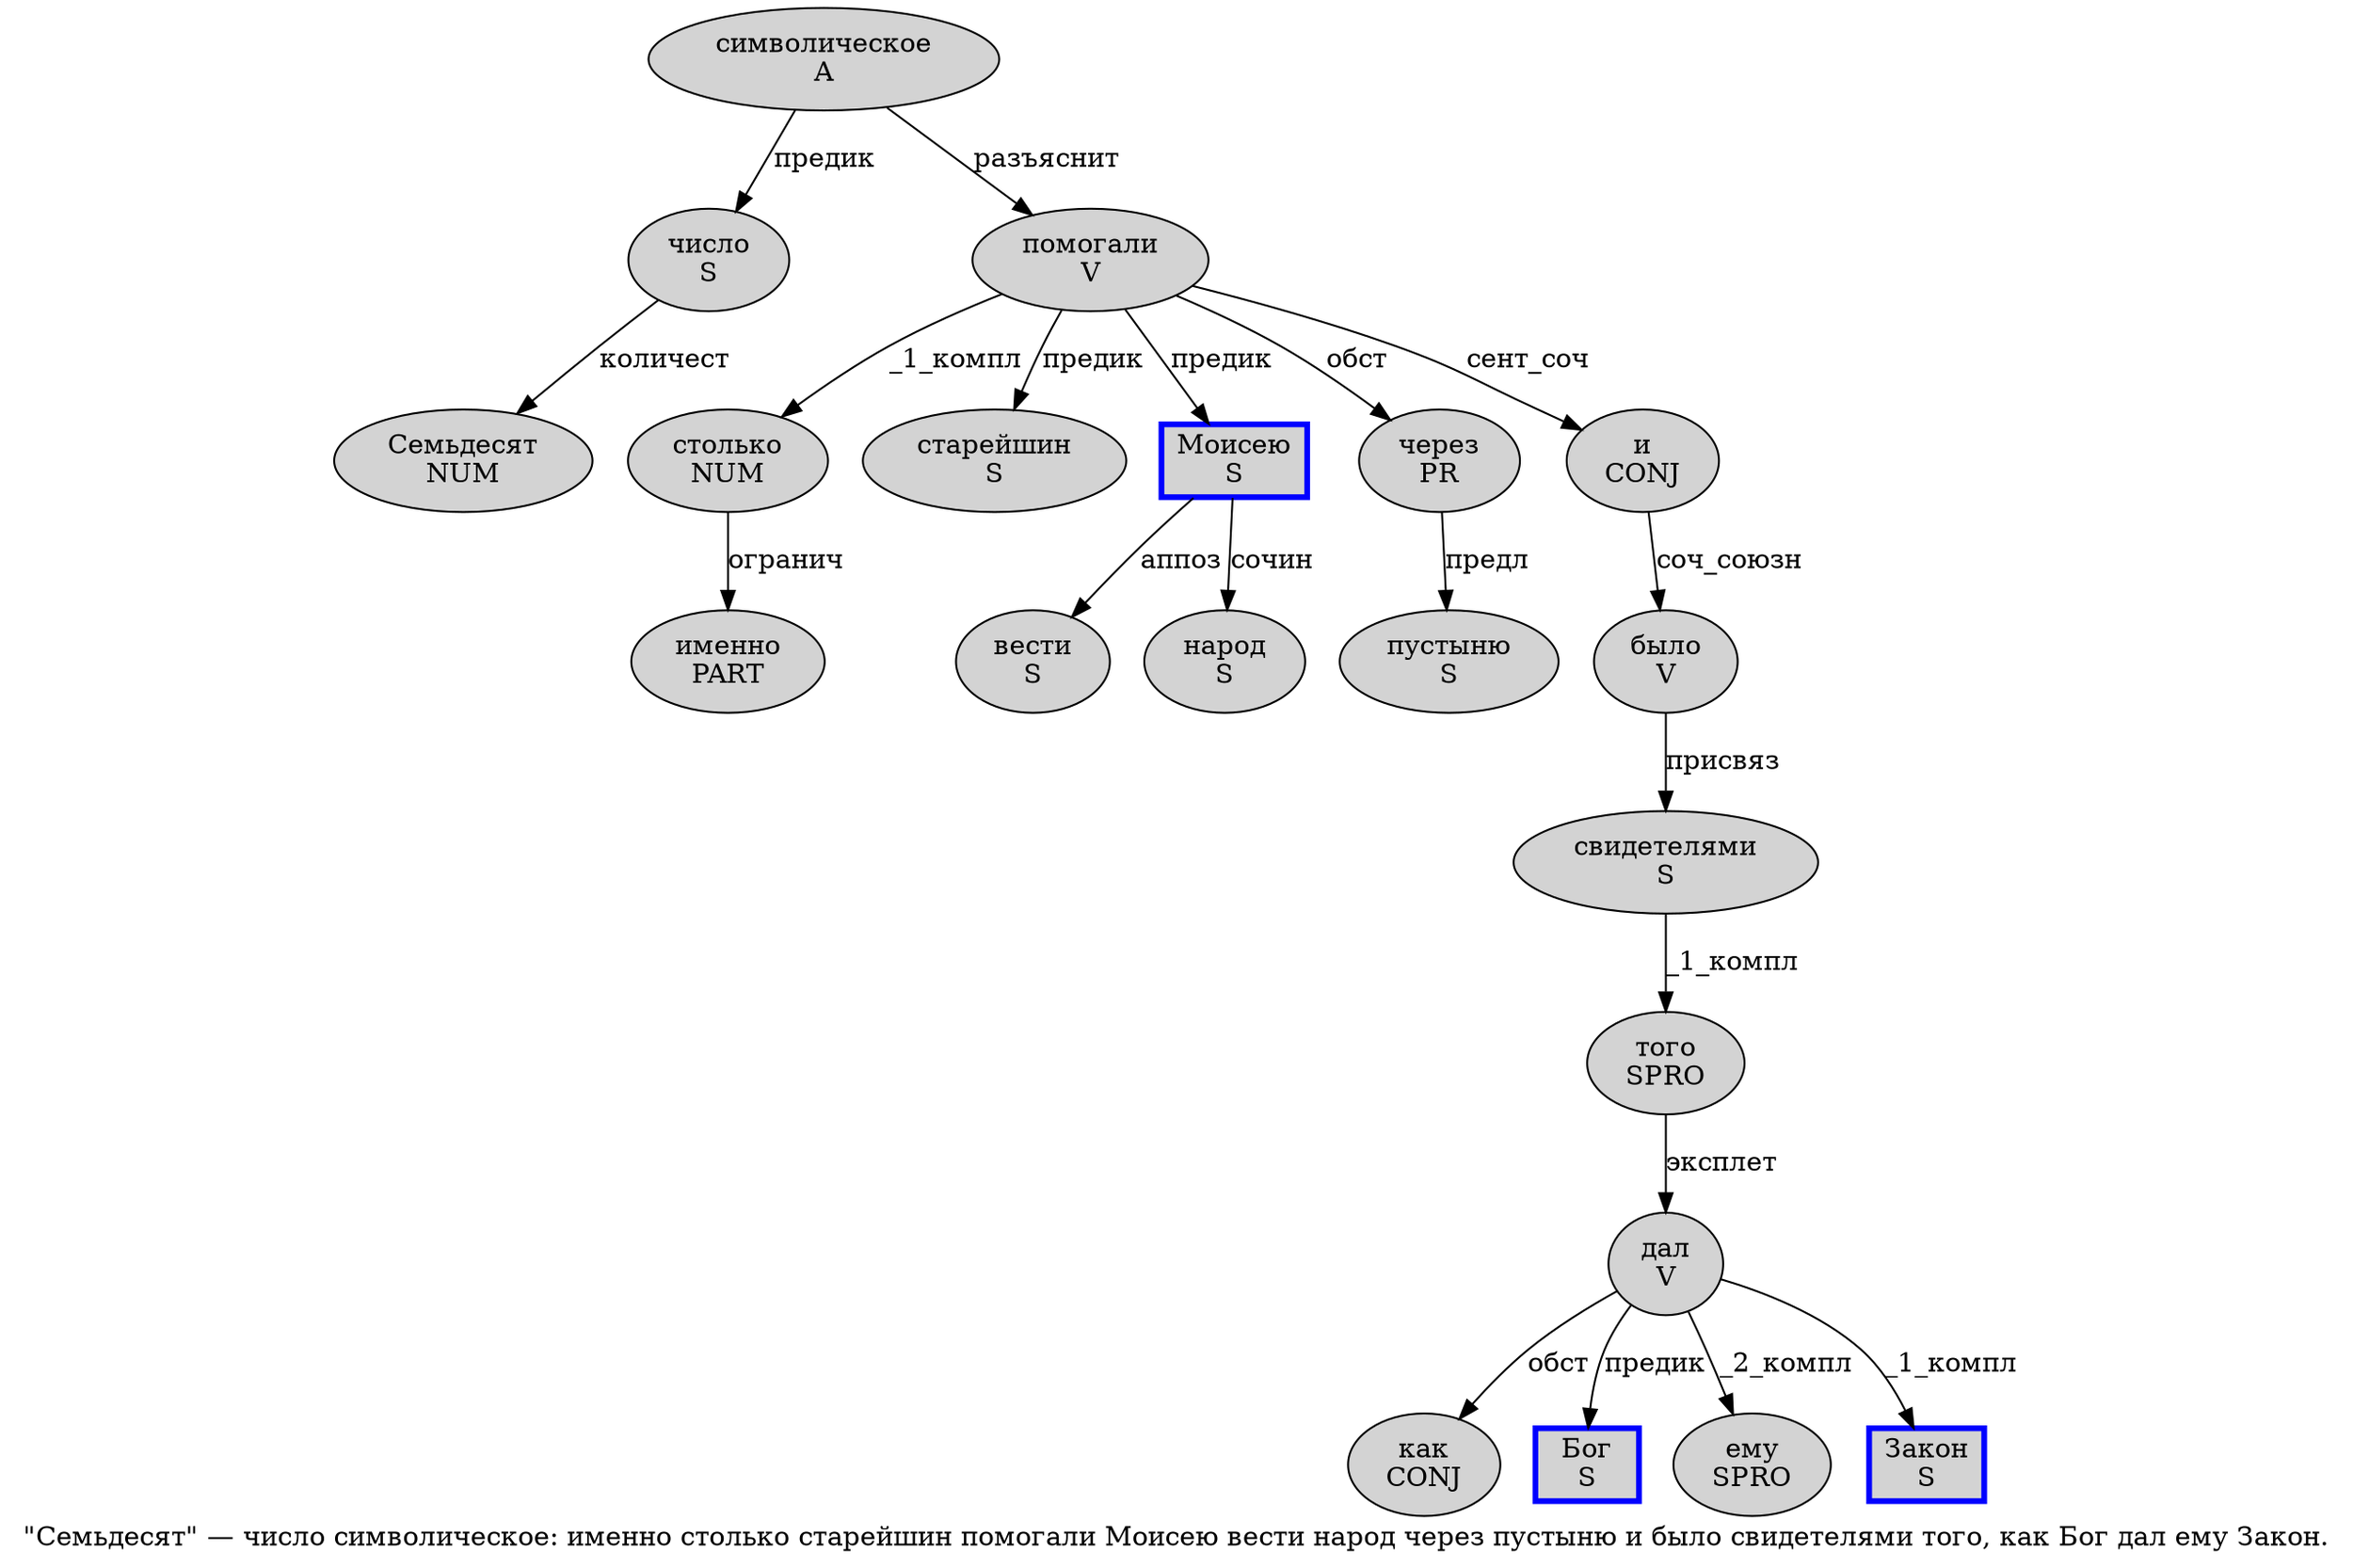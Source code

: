 digraph SENTENCE_548 {
	graph [label="\"Семьдесят\" — число символическое: именно столько старейшин помогали Моисею вести народ через пустыню и было свидетелями того, как Бог дал ему Закон."]
	node [style=filled]
		1 [label="Семьдесят
NUM" color="" fillcolor=lightgray penwidth=1 shape=ellipse]
		4 [label="число
S" color="" fillcolor=lightgray penwidth=1 shape=ellipse]
		5 [label="символическое
A" color="" fillcolor=lightgray penwidth=1 shape=ellipse]
		7 [label="именно
PART" color="" fillcolor=lightgray penwidth=1 shape=ellipse]
		8 [label="столько
NUM" color="" fillcolor=lightgray penwidth=1 shape=ellipse]
		9 [label="старейшин
S" color="" fillcolor=lightgray penwidth=1 shape=ellipse]
		10 [label="помогали
V" color="" fillcolor=lightgray penwidth=1 shape=ellipse]
		11 [label="Моисею
S" color=blue fillcolor=lightgray penwidth=3 shape=box]
		12 [label="вести
S" color="" fillcolor=lightgray penwidth=1 shape=ellipse]
		13 [label="народ
S" color="" fillcolor=lightgray penwidth=1 shape=ellipse]
		14 [label="через
PR" color="" fillcolor=lightgray penwidth=1 shape=ellipse]
		15 [label="пустыню
S" color="" fillcolor=lightgray penwidth=1 shape=ellipse]
		16 [label="и
CONJ" color="" fillcolor=lightgray penwidth=1 shape=ellipse]
		17 [label="было
V" color="" fillcolor=lightgray penwidth=1 shape=ellipse]
		18 [label="свидетелями
S" color="" fillcolor=lightgray penwidth=1 shape=ellipse]
		19 [label="того
SPRO" color="" fillcolor=lightgray penwidth=1 shape=ellipse]
		21 [label="как
CONJ" color="" fillcolor=lightgray penwidth=1 shape=ellipse]
		22 [label="Бог
S" color=blue fillcolor=lightgray penwidth=3 shape=box]
		23 [label="дал
V" color="" fillcolor=lightgray penwidth=1 shape=ellipse]
		24 [label="ему
SPRO" color="" fillcolor=lightgray penwidth=1 shape=ellipse]
		25 [label="Закон
S" color=blue fillcolor=lightgray penwidth=3 shape=box]
			11 -> 12 [label="аппоз"]
			11 -> 13 [label="сочин"]
			14 -> 15 [label="предл"]
			5 -> 4 [label="предик"]
			5 -> 10 [label="разъяснит"]
			16 -> 17 [label="соч_союзн"]
			4 -> 1 [label="количест"]
			23 -> 21 [label="обст"]
			23 -> 22 [label="предик"]
			23 -> 24 [label="_2_компл"]
			23 -> 25 [label="_1_компл"]
			8 -> 7 [label="огранич"]
			18 -> 19 [label="_1_компл"]
			10 -> 8 [label="_1_компл"]
			10 -> 9 [label="предик"]
			10 -> 11 [label="предик"]
			10 -> 14 [label="обст"]
			10 -> 16 [label="сент_соч"]
			17 -> 18 [label="присвяз"]
			19 -> 23 [label="эксплет"]
}